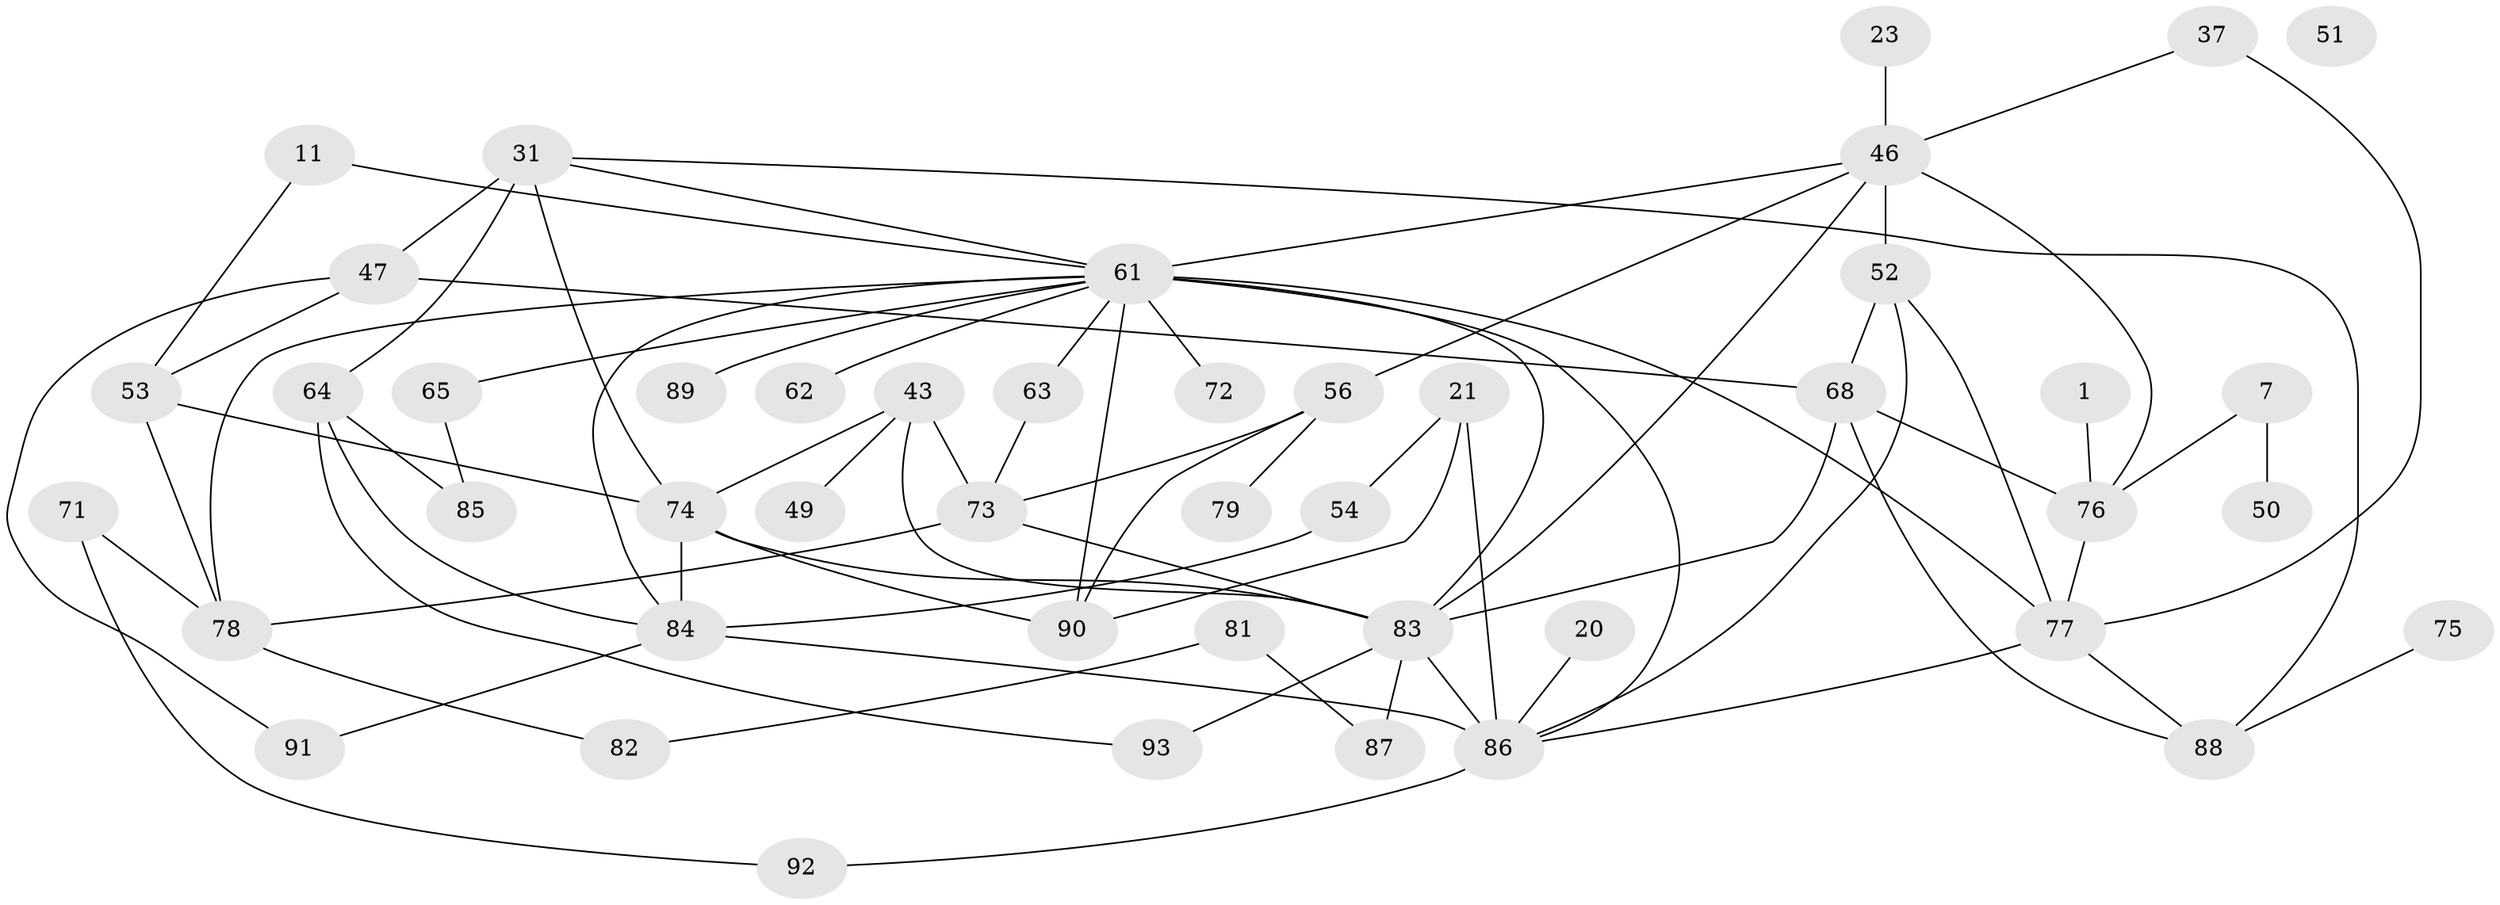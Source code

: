 // original degree distribution, {1: 0.15053763440860216, 2: 0.3225806451612903, 5: 0.13978494623655913, 3: 0.1827956989247312, 4: 0.0967741935483871, 6: 0.053763440860215055, 8: 0.021505376344086023, 7: 0.021505376344086023, 0: 0.010752688172043012}
// Generated by graph-tools (version 1.1) at 2025/39/03/09/25 04:39:07]
// undirected, 46 vertices, 77 edges
graph export_dot {
graph [start="1"]
  node [color=gray90,style=filled];
  1;
  7;
  11;
  20;
  21 [super="+16"];
  23;
  31;
  37 [super="+29"];
  43 [super="+27"];
  46 [super="+10+5"];
  47;
  49;
  50 [super="+4"];
  51;
  52;
  53;
  54;
  56;
  61 [super="+35+36+58"];
  62;
  63 [super="+44"];
  64 [super="+9"];
  65;
  68 [super="+38"];
  71;
  72;
  73;
  74 [super="+69"];
  75;
  76 [super="+26"];
  77 [super="+30"];
  78 [super="+59+70"];
  79;
  81;
  82;
  83 [super="+3+13+32+41"];
  84 [super="+60+80"];
  85;
  86 [super="+55"];
  87 [super="+66"];
  88 [super="+39"];
  89;
  90 [super="+40"];
  91 [super="+19+45+67"];
  92;
  93;
  1 -- 76;
  7 -- 50;
  7 -- 76;
  11 -- 53;
  11 -- 61;
  20 -- 86;
  21 -- 54;
  21 -- 86 [weight=3];
  21 -- 90 [weight=2];
  23 -- 46;
  31 -- 47;
  31 -- 61;
  31 -- 64;
  31 -- 88;
  31 -- 74;
  37 -- 77;
  37 -- 46;
  43 -- 49;
  43 -- 73 [weight=2];
  43 -- 83 [weight=2];
  43 -- 74;
  46 -- 56;
  46 -- 61;
  46 -- 76 [weight=2];
  46 -- 83;
  46 -- 52;
  47 -- 53;
  47 -- 68 [weight=2];
  47 -- 91;
  52 -- 68 [weight=2];
  52 -- 86;
  52 -- 77;
  53 -- 78;
  53 -- 74;
  54 -- 84;
  56 -- 73;
  56 -- 79;
  56 -- 90;
  61 -- 72;
  61 -- 89;
  61 -- 90 [weight=3];
  61 -- 83 [weight=3];
  61 -- 84;
  61 -- 65;
  61 -- 77 [weight=2];
  61 -- 86;
  61 -- 62;
  61 -- 63;
  61 -- 78 [weight=2];
  63 -- 73;
  64 -- 93;
  64 -- 85;
  64 -- 84;
  65 -- 85;
  68 -- 83;
  68 -- 76;
  68 -- 88;
  71 -- 92;
  71 -- 78;
  73 -- 78;
  73 -- 83;
  74 -- 83;
  74 -- 84;
  74 -- 90;
  75 -- 88;
  76 -- 77 [weight=2];
  77 -- 86;
  77 -- 88;
  78 -- 82;
  81 -- 82;
  81 -- 87;
  83 -- 86 [weight=3];
  83 -- 93;
  83 -- 87 [weight=2];
  84 -- 86 [weight=2];
  84 -- 91;
  86 -- 92;
}
